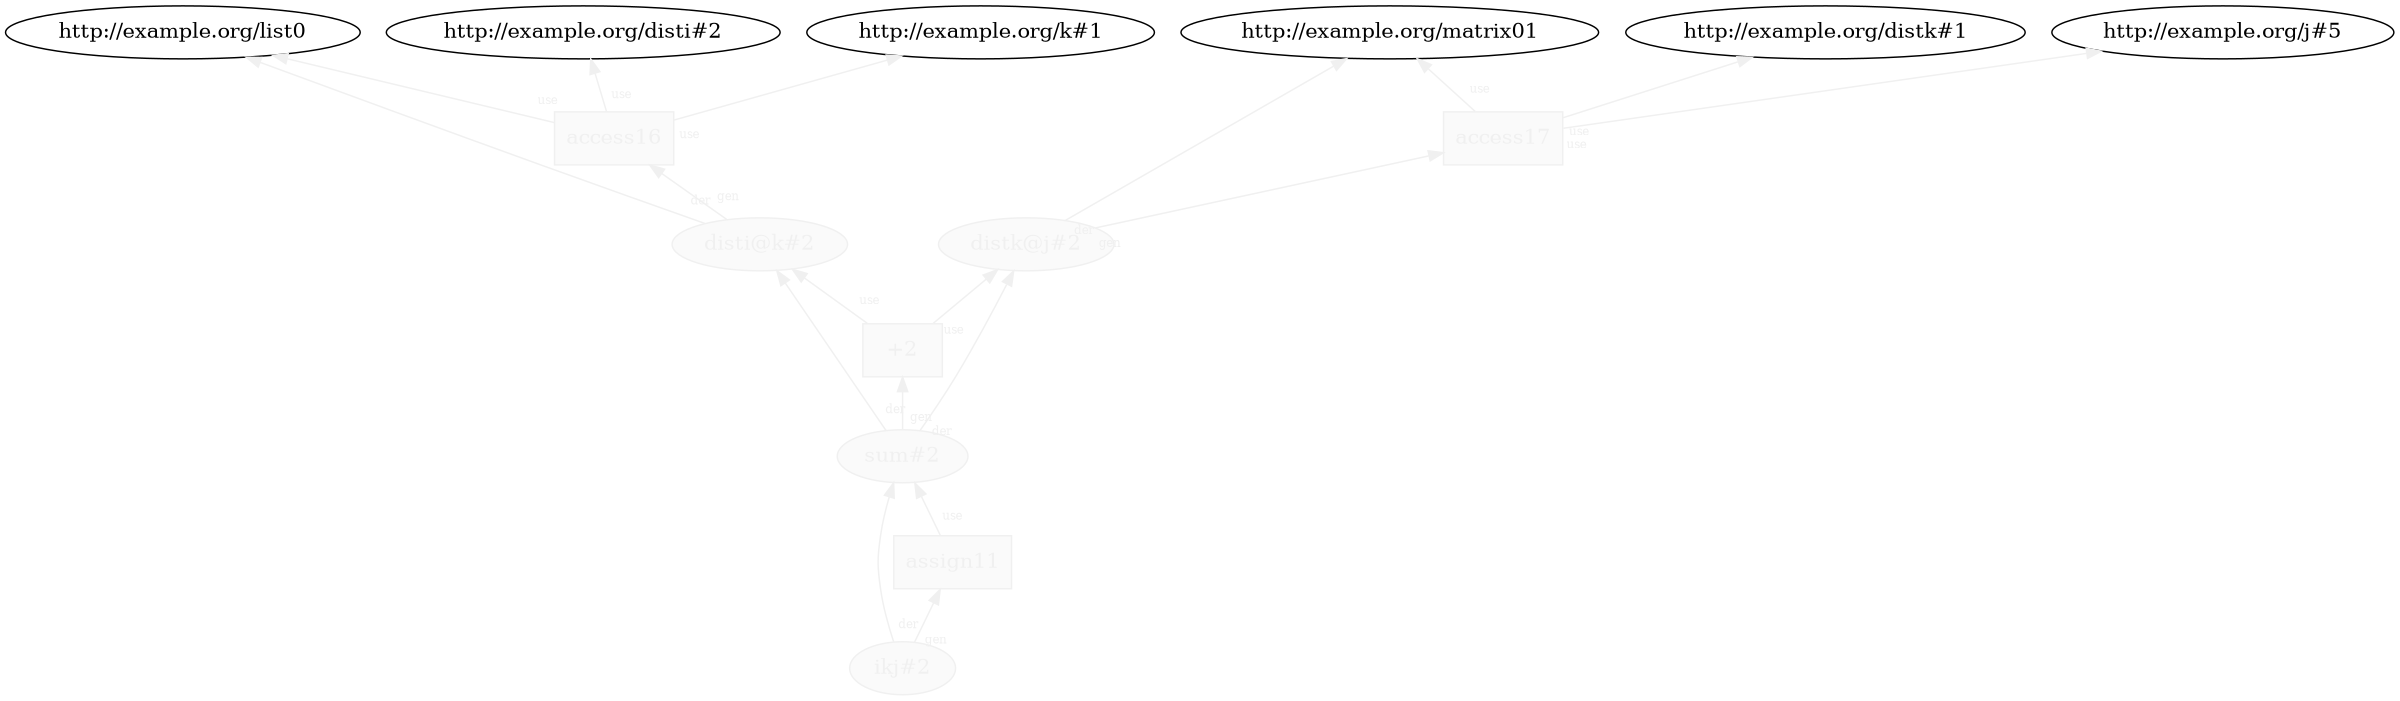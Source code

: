 digraph "PROV" { size="16,12"; rankdir="BT";
"http://example.org/disti@k#2" [fillcolor="#FAFAFA",color="#F0F0F0",style="filled",fontcolor="#F0F0F0",label="disti@k#2",URL="http://example.org/disti@k#2"]
"http://example.org/access16" [fillcolor="#FAFAFA",color="#F0F0F0",shape="polygon",sides="4",style="filled",fontcolor="#F0F0F0",label="access16",URL="http://example.org/access16"]
"http://example.org/disti@k#2" -> "http://example.org/list0" [labelfontsize="8",labeldistance="1.5",labelangle="60.0",rotation="20",taillabel="der",fontcolor="#F0F0F0",color="#F0F0F0"]
"http://example.org/access16" -> "http://example.org/disti#2" [labelfontsize="8",labeldistance="1.5",labelangle="60.0",rotation="20",taillabel="use",fontcolor="#F0F0F0",color="#F0F0F0"]
"http://example.org/access16" -> "http://example.org/k#1" [labelfontsize="8",labeldistance="1.5",labelangle="60.0",rotation="20",taillabel="use",fontcolor="#F0F0F0",color="#F0F0F0"]
"http://example.org/distk@j#2" [fillcolor="#FAFAFA",color="#F0F0F0",style="filled",fontcolor="#F0F0F0",label="distk@j#2",URL="http://example.org/distk@j#2"]
"http://example.org/access17" [fillcolor="#FAFAFA",color="#F0F0F0",shape="polygon",sides="4",style="filled",fontcolor="#F0F0F0",label="access17",URL="http://example.org/access17"]
"http://example.org/distk@j#2" -> "http://example.org/matrix01" [labelfontsize="8",labeldistance="1.5",labelangle="60.0",rotation="20",taillabel="der",fontcolor="#F0F0F0",color="#F0F0F0"]
"http://example.org/access17" -> "http://example.org/distk#1" [labelfontsize="8",labeldistance="1.5",labelangle="60.0",rotation="20",taillabel="use",fontcolor="#F0F0F0",color="#F0F0F0"]
"http://example.org/access17" -> "http://example.org/j#5" [labelfontsize="8",labeldistance="1.5",labelangle="60.0",rotation="20",taillabel="use",fontcolor="#F0F0F0",color="#F0F0F0"]
"http://example.org/sum#2" [fillcolor="#FAFAFA",color="#F0F0F0",style="filled",fontcolor="#F0F0F0",label="sum#2",URL="http://example.org/sum#2"]
"http://example.org/+2" [fillcolor="#FAFAFA",color="#F0F0F0",shape="polygon",sides="4",style="filled",fontcolor="#F0F0F0",label="+2",URL="http://example.org/+2"]
"http://example.org/sum#2" -> "http://example.org/disti@k#2" [labelfontsize="8",labeldistance="1.5",labelangle="60.0",rotation="20",taillabel="der",fontcolor="#F0F0F0",color="#F0F0F0"]
"http://example.org/sum#2" -> "http://example.org/distk@j#2" [labelfontsize="8",labeldistance="1.5",labelangle="60.0",rotation="20",taillabel="der",fontcolor="#F0F0F0",color="#F0F0F0"]
"http://example.org/ikj#2" [fillcolor="#FAFAFA",color="#F0F0F0",style="filled",fontcolor="#F0F0F0",label="ikj#2",URL="http://example.org/ikj#2"]
"http://example.org/assign11" [fillcolor="#FAFAFA",color="#F0F0F0",shape="polygon",sides="4",style="filled",fontcolor="#F0F0F0",label="assign11",URL="http://example.org/assign11"]
"http://example.org/ikj#2" -> "http://example.org/sum#2" [labelfontsize="8",labeldistance="1.5",labelangle="60.0",rotation="20",taillabel="der",fontcolor="#F0F0F0",color="#F0F0F0"]
"http://example.org/assign11" -> "http://example.org/sum#2" [labelfontsize="8",labeldistance="1.5",labelangle="60.0",rotation="20",taillabel="use",fontcolor="#F0F0F0",color="#F0F0F0"]
"http://example.org/access17" -> "http://example.org/matrix01" [labelfontsize="8",labeldistance="1.5",labelangle="60.0",rotation="20",taillabel="use",fontcolor="#F0F0F0",color="#F0F0F0"]
"http://example.org/+2" -> "http://example.org/disti@k#2" [labelfontsize="8",labeldistance="1.5",labelangle="60.0",rotation="20",taillabel="use",fontcolor="#F0F0F0",color="#F0F0F0"]
"http://example.org/access16" -> "http://example.org/list0" [labelfontsize="8",labeldistance="1.5",labelangle="60.0",rotation="20",taillabel="use",fontcolor="#F0F0F0",color="#F0F0F0"]
"http://example.org/+2" -> "http://example.org/distk@j#2" [labelfontsize="8",labeldistance="1.5",labelangle="60.0",rotation="20",taillabel="use",fontcolor="#F0F0F0",color="#F0F0F0"]
"http://example.org/distk@j#2" -> "http://example.org/access17" [labelfontsize="8",labeldistance="1.5",labelangle="60.0",rotation="20",taillabel="gen",fontcolor="#F0F0F0",color="#F0F0F0"]
"http://example.org/sum#2" -> "http://example.org/+2" [labelfontsize="8",labeldistance="1.5",labelangle="60.0",rotation="20",taillabel="gen",fontcolor="#F0F0F0",color="#F0F0F0"]
"http://example.org/ikj#2" -> "http://example.org/assign11" [labelfontsize="8",labeldistance="1.5",labelangle="60.0",rotation="20",taillabel="gen",fontcolor="#F0F0F0",color="#F0F0F0"]
"http://example.org/disti@k#2" -> "http://example.org/access16" [labelfontsize="8",labeldistance="1.5",labelangle="60.0",rotation="20",taillabel="gen",fontcolor="#F0F0F0",color="#F0F0F0"]
}